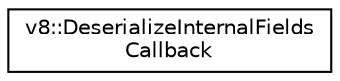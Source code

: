 digraph "Graphical Class Hierarchy"
{
  edge [fontname="Helvetica",fontsize="10",labelfontname="Helvetica",labelfontsize="10"];
  node [fontname="Helvetica",fontsize="10",shape=record];
  rankdir="LR";
  Node1 [label="v8::DeserializeInternalFields\lCallback",height=0.2,width=0.4,color="black", fillcolor="white", style="filled",URL="$structv8_1_1DeserializeInternalFieldsCallback.html"];
}
